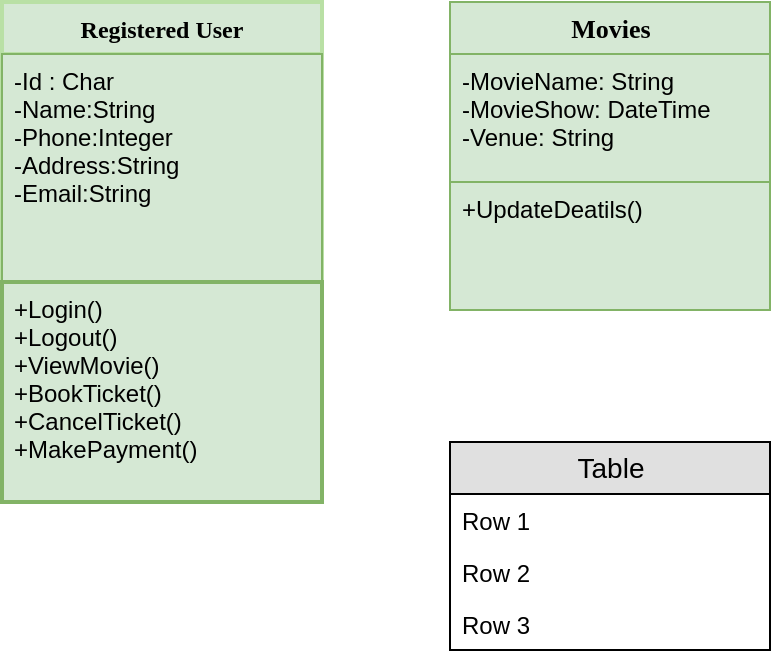 <mxfile version="12.7.9" type="github">
  <diagram id="C5RBs43oDa-KdzZeNtuy" name="Page-1">
    <mxGraphModel dx="720" dy="477" grid="1" gridSize="10" guides="1" tooltips="1" connect="1" arrows="1" fold="1" page="1" pageScale="1" pageWidth="827" pageHeight="1169" math="0" shadow="0">
      <root>
        <mxCell id="WIyWlLk6GJQsqaUBKTNV-0" />
        <mxCell id="WIyWlLk6GJQsqaUBKTNV-1" parent="WIyWlLk6GJQsqaUBKTNV-0" />
        <mxCell id="zkfFHV4jXpPFQw0GAbJ--0" value="Registered User" style="swimlane;fontStyle=1;align=center;verticalAlign=top;childLayout=stackLayout;horizontal=1;startSize=26;horizontalStack=0;resizeParent=1;resizeLast=0;collapsible=1;marginBottom=0;rounded=0;shadow=0;strokeWidth=2;fillColor=#d5e8d4;strokeColor=#B9E0A5;fontFamily=Tahoma;" parent="WIyWlLk6GJQsqaUBKTNV-1" vertex="1">
          <mxGeometry x="30" y="80" width="160" height="250" as="geometry">
            <mxRectangle x="40" y="50" width="160" height="26" as="alternateBounds" />
          </mxGeometry>
        </mxCell>
        <mxCell id="zkfFHV4jXpPFQw0GAbJ--1" value="-Id : Char&#xa;-Name:String&#xa;-Phone:Integer&#xa;-Address:String&#xa;-Email:String" style="text;align=left;verticalAlign=top;spacingLeft=4;spacingRight=4;overflow=hidden;rotatable=0;points=[[0,0.5],[1,0.5]];portConstraint=eastwest;fillColor=#d5e8d4;strokeColor=#82b366;strokeWidth=1;" parent="zkfFHV4jXpPFQw0GAbJ--0" vertex="1">
          <mxGeometry y="26" width="160" height="114" as="geometry" />
        </mxCell>
        <mxCell id="zkfFHV4jXpPFQw0GAbJ--5" value="+Login()&#xa;+Logout()&#xa;+ViewMovie()&#xa;+BookTicket()&#xa;+CancelTicket()&#xa;+MakePayment()" style="text;align=left;verticalAlign=top;spacingLeft=4;spacingRight=4;overflow=hidden;rotatable=0;points=[[0,0.5],[1,0.5]];portConstraint=eastwest;fillColor=#d5e8d4;strokeColor=#82b366;strokeWidth=2;" parent="zkfFHV4jXpPFQw0GAbJ--0" vertex="1">
          <mxGeometry y="140" width="160" height="110" as="geometry" />
        </mxCell>
        <mxCell id="-_2MHEKiUckW-ydnqsUb-2" value="&lt;font face=&quot;Tahoma&quot; style=&quot;font-size: 13px&quot;&gt;Movies&lt;/font&gt;" style="swimlane;fontStyle=1;childLayout=stackLayout;horizontal=1;startSize=26;fillColor=#d5e8d4;horizontalStack=0;resizeParent=1;resizeParentMax=0;resizeLast=0;collapsible=1;marginBottom=0;swimlaneFillColor=#ffffff;align=center;fontSize=14;strokeColor=#82b366;html=1;" vertex="1" parent="WIyWlLk6GJQsqaUBKTNV-1">
          <mxGeometry x="254" y="80" width="160" height="154" as="geometry" />
        </mxCell>
        <mxCell id="-_2MHEKiUckW-ydnqsUb-5" value="-MovieName: String&#xa;-MovieShow: DateTime&#xa;-Venue: String" style="text;strokeColor=#82b366;fillColor=#d5e8d4;spacingLeft=4;spacingRight=4;overflow=hidden;rotatable=0;points=[[0,0.5],[1,0.5]];portConstraint=eastwest;fontSize=12;" vertex="1" parent="-_2MHEKiUckW-ydnqsUb-2">
          <mxGeometry y="26" width="160" height="64" as="geometry" />
        </mxCell>
        <mxCell id="-_2MHEKiUckW-ydnqsUb-6" value="+UpdateDeatils()" style="text;strokeColor=#82b366;fillColor=#d5e8d4;spacingLeft=4;spacingRight=4;overflow=hidden;rotatable=0;points=[[0,0.5],[1,0.5]];portConstraint=eastwest;fontSize=12;" vertex="1" parent="-_2MHEKiUckW-ydnqsUb-2">
          <mxGeometry y="90" width="160" height="64" as="geometry" />
        </mxCell>
        <mxCell id="-_2MHEKiUckW-ydnqsUb-7" value="Table" style="swimlane;fontStyle=0;childLayout=stackLayout;horizontal=1;startSize=26;fillColor=#e0e0e0;horizontalStack=0;resizeParent=1;resizeParentMax=0;resizeLast=0;collapsible=1;marginBottom=0;swimlaneFillColor=#ffffff;align=center;fontSize=14;html=1;" vertex="1" parent="WIyWlLk6GJQsqaUBKTNV-1">
          <mxGeometry x="254" y="300" width="160" height="104" as="geometry" />
        </mxCell>
        <mxCell id="-_2MHEKiUckW-ydnqsUb-8" value="Row 1" style="text;strokeColor=none;fillColor=none;spacingLeft=4;spacingRight=4;overflow=hidden;rotatable=0;points=[[0,0.5],[1,0.5]];portConstraint=eastwest;fontSize=12;" vertex="1" parent="-_2MHEKiUckW-ydnqsUb-7">
          <mxGeometry y="26" width="160" height="26" as="geometry" />
        </mxCell>
        <mxCell id="-_2MHEKiUckW-ydnqsUb-9" value="Row 2" style="text;strokeColor=none;fillColor=none;spacingLeft=4;spacingRight=4;overflow=hidden;rotatable=0;points=[[0,0.5],[1,0.5]];portConstraint=eastwest;fontSize=12;" vertex="1" parent="-_2MHEKiUckW-ydnqsUb-7">
          <mxGeometry y="52" width="160" height="26" as="geometry" />
        </mxCell>
        <mxCell id="-_2MHEKiUckW-ydnqsUb-10" value="Row 3" style="text;strokeColor=none;fillColor=none;spacingLeft=4;spacingRight=4;overflow=hidden;rotatable=0;points=[[0,0.5],[1,0.5]];portConstraint=eastwest;fontSize=12;" vertex="1" parent="-_2MHEKiUckW-ydnqsUb-7">
          <mxGeometry y="78" width="160" height="26" as="geometry" />
        </mxCell>
      </root>
    </mxGraphModel>
  </diagram>
</mxfile>
